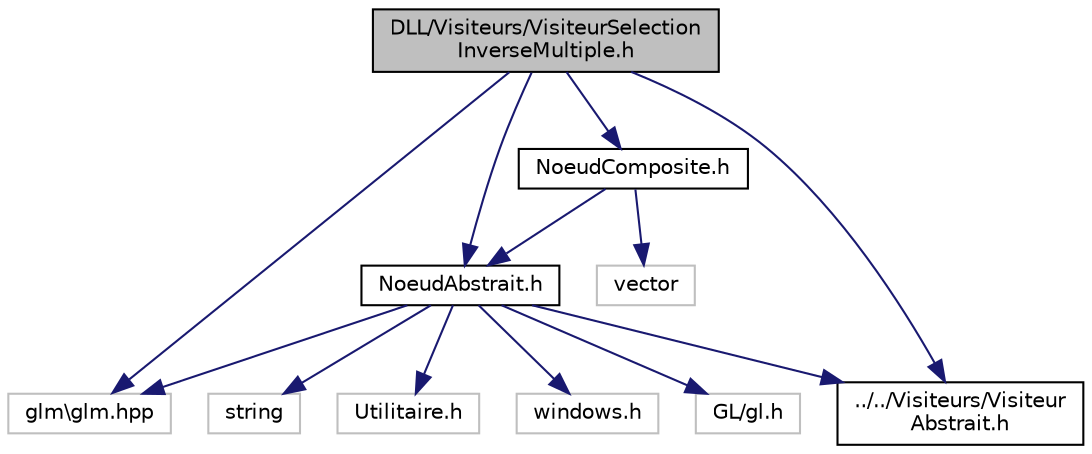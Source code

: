 digraph "DLL/Visiteurs/VisiteurSelectionInverseMultiple.h"
{
  edge [fontname="Helvetica",fontsize="10",labelfontname="Helvetica",labelfontsize="10"];
  node [fontname="Helvetica",fontsize="10",shape=record];
  Node1 [label="DLL/Visiteurs/VisiteurSelection\lInverseMultiple.h",height=0.2,width=0.4,color="black", fillcolor="grey75", style="filled", fontcolor="black"];
  Node1 -> Node2 [color="midnightblue",fontsize="10",style="solid",fontname="Helvetica"];
  Node2 [label="NoeudAbstrait.h",height=0.2,width=0.4,color="black", fillcolor="white", style="filled",URL="$d4/d75/_noeud_abstrait_8h.html"];
  Node2 -> Node3 [color="midnightblue",fontsize="10",style="solid",fontname="Helvetica"];
  Node3 [label="windows.h",height=0.2,width=0.4,color="grey75", fillcolor="white", style="filled"];
  Node2 -> Node4 [color="midnightblue",fontsize="10",style="solid",fontname="Helvetica"];
  Node4 [label="GL/gl.h",height=0.2,width=0.4,color="grey75", fillcolor="white", style="filled"];
  Node2 -> Node5 [color="midnightblue",fontsize="10",style="solid",fontname="Helvetica"];
  Node5 [label="string",height=0.2,width=0.4,color="grey75", fillcolor="white", style="filled"];
  Node2 -> Node6 [color="midnightblue",fontsize="10",style="solid",fontname="Helvetica"];
  Node6 [label="glm\\glm.hpp",height=0.2,width=0.4,color="grey75", fillcolor="white", style="filled"];
  Node2 -> Node7 [color="midnightblue",fontsize="10",style="solid",fontname="Helvetica"];
  Node7 [label="../../Visiteurs/Visiteur\lAbstrait.h",height=0.2,width=0.4,color="black", fillcolor="white", style="filled",URL="$dc/d03/_visiteur_abstrait_8h.html"];
  Node2 -> Node8 [color="midnightblue",fontsize="10",style="solid",fontname="Helvetica"];
  Node8 [label="Utilitaire.h",height=0.2,width=0.4,color="grey75", fillcolor="white", style="filled"];
  Node1 -> Node9 [color="midnightblue",fontsize="10",style="solid",fontname="Helvetica"];
  Node9 [label="NoeudComposite.h",height=0.2,width=0.4,color="black", fillcolor="white", style="filled",URL="$db/dc6/_noeud_composite_8h.html"];
  Node9 -> Node2 [color="midnightblue",fontsize="10",style="solid",fontname="Helvetica"];
  Node9 -> Node10 [color="midnightblue",fontsize="10",style="solid",fontname="Helvetica"];
  Node10 [label="vector",height=0.2,width=0.4,color="grey75", fillcolor="white", style="filled"];
  Node1 -> Node7 [color="midnightblue",fontsize="10",style="solid",fontname="Helvetica"];
  Node1 -> Node6 [color="midnightblue",fontsize="10",style="solid",fontname="Helvetica"];
}
